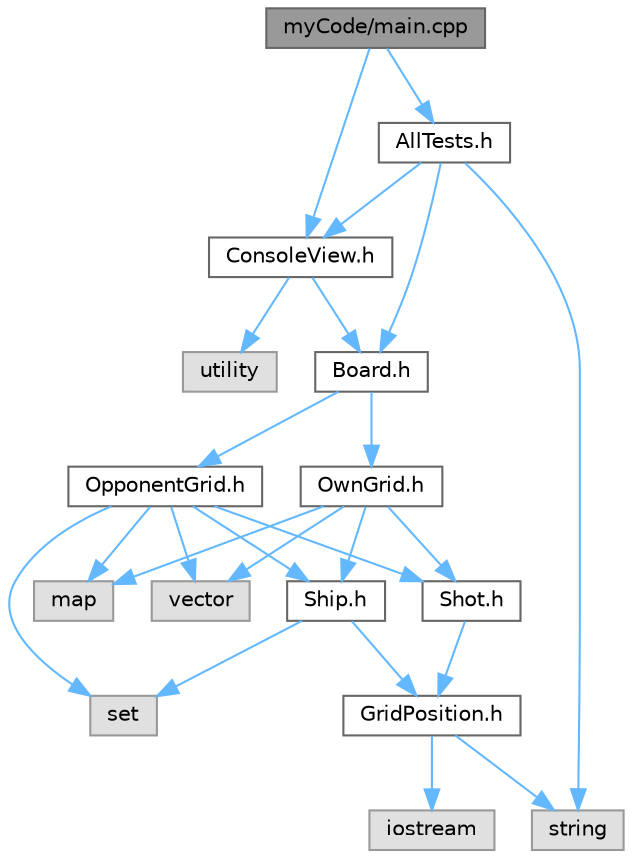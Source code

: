 digraph "myCode/main.cpp"
{
 // LATEX_PDF_SIZE
  bgcolor="transparent";
  edge [fontname=Helvetica,fontsize=10,labelfontname=Helvetica,labelfontsize=10];
  node [fontname=Helvetica,fontsize=10,shape=box,height=0.2,width=0.4];
  Node1 [id="Node000001",label="myCode/main.cpp",height=0.2,width=0.4,color="gray40", fillcolor="grey60", style="filled", fontcolor="black",tooltip=" "];
  Node1 -> Node2 [id="edge1_Node000001_Node000002",color="steelblue1",style="solid",tooltip=" "];
  Node2 [id="Node000002",label="ConsoleView.h",height=0.2,width=0.4,color="grey40", fillcolor="white", style="filled",URL="$_console_view_8h.html",tooltip=" "];
  Node2 -> Node3 [id="edge2_Node000002_Node000003",color="steelblue1",style="solid",tooltip=" "];
  Node3 [id="Node000003",label="Board.h",height=0.2,width=0.4,color="grey40", fillcolor="white", style="filled",URL="$_board_8h.html",tooltip=" "];
  Node3 -> Node4 [id="edge3_Node000003_Node000004",color="steelblue1",style="solid",tooltip=" "];
  Node4 [id="Node000004",label="OwnGrid.h",height=0.2,width=0.4,color="grey40", fillcolor="white", style="filled",URL="$_own_grid_8h.html",tooltip=" "];
  Node4 -> Node5 [id="edge4_Node000004_Node000005",color="steelblue1",style="solid",tooltip=" "];
  Node5 [id="Node000005",label="vector",height=0.2,width=0.4,color="grey60", fillcolor="#E0E0E0", style="filled",tooltip=" "];
  Node4 -> Node6 [id="edge5_Node000004_Node000006",color="steelblue1",style="solid",tooltip=" "];
  Node6 [id="Node000006",label="Ship.h",height=0.2,width=0.4,color="grey40", fillcolor="white", style="filled",URL="$_ship_8h.html",tooltip=" "];
  Node6 -> Node7 [id="edge6_Node000006_Node000007",color="steelblue1",style="solid",tooltip=" "];
  Node7 [id="Node000007",label="GridPosition.h",height=0.2,width=0.4,color="grey40", fillcolor="white", style="filled",URL="$_grid_position_8h.html",tooltip=" "];
  Node7 -> Node8 [id="edge7_Node000007_Node000008",color="steelblue1",style="solid",tooltip=" "];
  Node8 [id="Node000008",label="string",height=0.2,width=0.4,color="grey60", fillcolor="#E0E0E0", style="filled",tooltip=" "];
  Node7 -> Node9 [id="edge8_Node000007_Node000009",color="steelblue1",style="solid",tooltip=" "];
  Node9 [id="Node000009",label="iostream",height=0.2,width=0.4,color="grey60", fillcolor="#E0E0E0", style="filled",tooltip=" "];
  Node6 -> Node10 [id="edge9_Node000006_Node000010",color="steelblue1",style="solid",tooltip=" "];
  Node10 [id="Node000010",label="set",height=0.2,width=0.4,color="grey60", fillcolor="#E0E0E0", style="filled",tooltip=" "];
  Node4 -> Node11 [id="edge10_Node000004_Node000011",color="steelblue1",style="solid",tooltip=" "];
  Node11 [id="Node000011",label="Shot.h",height=0.2,width=0.4,color="grey40", fillcolor="white", style="filled",URL="$_shot_8h.html",tooltip=" "];
  Node11 -> Node7 [id="edge11_Node000011_Node000007",color="steelblue1",style="solid",tooltip=" "];
  Node4 -> Node12 [id="edge12_Node000004_Node000012",color="steelblue1",style="solid",tooltip=" "];
  Node12 [id="Node000012",label="map",height=0.2,width=0.4,color="grey60", fillcolor="#E0E0E0", style="filled",tooltip=" "];
  Node3 -> Node13 [id="edge13_Node000003_Node000013",color="steelblue1",style="solid",tooltip=" "];
  Node13 [id="Node000013",label="OpponentGrid.h",height=0.2,width=0.4,color="grey40", fillcolor="white", style="filled",URL="$_opponent_grid_8h.html",tooltip=" "];
  Node13 -> Node6 [id="edge14_Node000013_Node000006",color="steelblue1",style="solid",tooltip=" "];
  Node13 -> Node11 [id="edge15_Node000013_Node000011",color="steelblue1",style="solid",tooltip=" "];
  Node13 -> Node5 [id="edge16_Node000013_Node000005",color="steelblue1",style="solid",tooltip=" "];
  Node13 -> Node10 [id="edge17_Node000013_Node000010",color="steelblue1",style="solid",tooltip=" "];
  Node13 -> Node12 [id="edge18_Node000013_Node000012",color="steelblue1",style="solid",tooltip=" "];
  Node2 -> Node14 [id="edge19_Node000002_Node000014",color="steelblue1",style="solid",tooltip=" "];
  Node14 [id="Node000014",label="utility",height=0.2,width=0.4,color="grey60", fillcolor="#E0E0E0", style="filled",tooltip=" "];
  Node1 -> Node15 [id="edge20_Node000001_Node000015",color="steelblue1",style="solid",tooltip=" "];
  Node15 [id="Node000015",label="AllTests.h",height=0.2,width=0.4,color="grey40", fillcolor="white", style="filled",URL="$_all_tests_8h.html",tooltip=" "];
  Node15 -> Node3 [id="edge21_Node000015_Node000003",color="steelblue1",style="solid",tooltip=" "];
  Node15 -> Node8 [id="edge22_Node000015_Node000008",color="steelblue1",style="solid",tooltip=" "];
  Node15 -> Node2 [id="edge23_Node000015_Node000002",color="steelblue1",style="solid",tooltip=" "];
}
